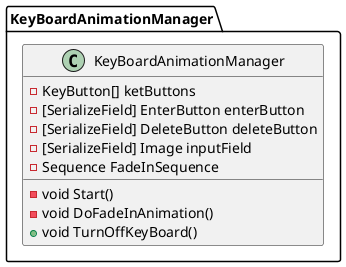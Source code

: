 @startuml
package KeyBoardAnimationManager
{
    class KeyBoardAnimationManager
    {
        - KeyButton[] ketButtons
        - [SerializeField] EnterButton enterButton
        - [SerializeField] DeleteButton deleteButton
        - [SerializeField] Image inputField
        - Sequence FadeInSequence
        - void Start()
        - void DoFadeInAnimation()
        + void TurnOffKeyBoard()
    }
}
@enduml